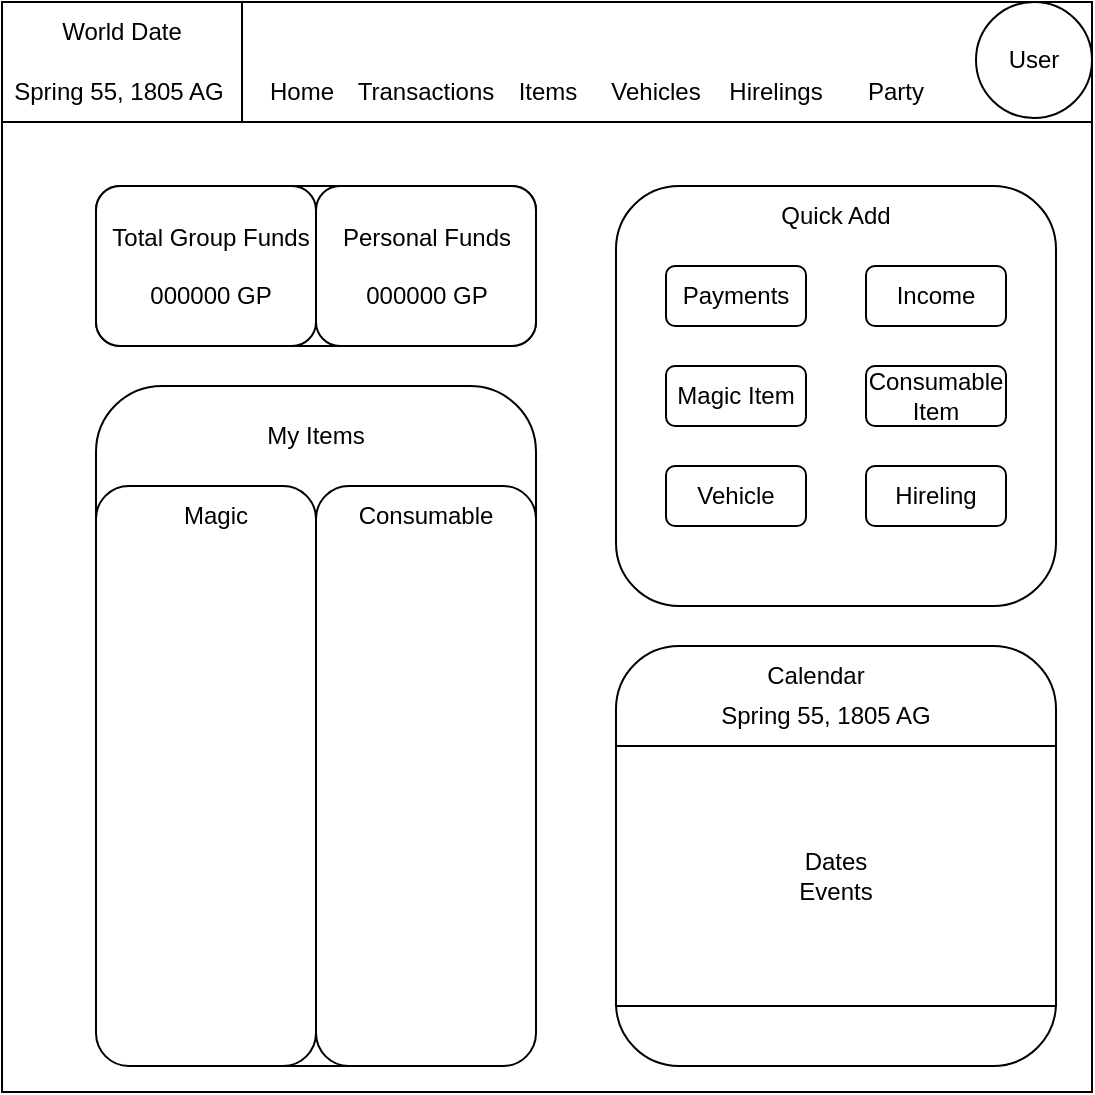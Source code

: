 <mxfile version="24.7.17">
  <diagram name="Page-1" id="vCg_MlWZA_7JhtkfMOp2">
    <mxGraphModel dx="2074" dy="1104" grid="1" gridSize="10" guides="1" tooltips="1" connect="1" arrows="1" fold="1" page="1" pageScale="1" pageWidth="850" pageHeight="1100" math="0" shadow="0">
      <root>
        <mxCell id="0" />
        <mxCell id="1" parent="0" />
        <mxCell id="FswJCTiF_LaIAhzLPm2B-1" value="" style="whiteSpace=wrap;html=1;aspect=fixed;" parent="1" vertex="1">
          <mxGeometry x="153" y="278" width="545" height="545" as="geometry" />
        </mxCell>
        <mxCell id="FswJCTiF_LaIAhzLPm2B-22" value="" style="rounded=1;whiteSpace=wrap;html=1;rotation=0;" parent="1" vertex="1">
          <mxGeometry x="200" y="470" width="220" height="340" as="geometry" />
        </mxCell>
        <mxCell id="FswJCTiF_LaIAhzLPm2B-2" value="" style="rounded=0;whiteSpace=wrap;html=1;" parent="1" vertex="1">
          <mxGeometry x="153" y="278" width="545" height="60" as="geometry" />
        </mxCell>
        <mxCell id="FswJCTiF_LaIAhzLPm2B-3" value="Home" style="text;html=1;align=center;verticalAlign=middle;whiteSpace=wrap;rounded=0;" parent="1" vertex="1">
          <mxGeometry x="273" y="308" width="60" height="30" as="geometry" />
        </mxCell>
        <mxCell id="FswJCTiF_LaIAhzLPm2B-4" value="Transactions" style="text;html=1;align=center;verticalAlign=middle;whiteSpace=wrap;rounded=0;" parent="1" vertex="1">
          <mxGeometry x="335" y="308" width="60" height="30" as="geometry" />
        </mxCell>
        <mxCell id="FswJCTiF_LaIAhzLPm2B-5" value="Items" style="text;html=1;align=center;verticalAlign=middle;whiteSpace=wrap;rounded=0;" parent="1" vertex="1">
          <mxGeometry x="395.5" y="308" width="60" height="30" as="geometry" />
        </mxCell>
        <mxCell id="FswJCTiF_LaIAhzLPm2B-6" value="Vehicles" style="text;html=1;align=center;verticalAlign=middle;whiteSpace=wrap;rounded=0;" parent="1" vertex="1">
          <mxGeometry x="450" y="308" width="60" height="30" as="geometry" />
        </mxCell>
        <mxCell id="FswJCTiF_LaIAhzLPm2B-7" value="" style="rounded=1;whiteSpace=wrap;html=1;" parent="1" vertex="1">
          <mxGeometry x="200" y="370" width="220" height="80" as="geometry" />
        </mxCell>
        <mxCell id="FswJCTiF_LaIAhzLPm2B-8" value="" style="rounded=1;whiteSpace=wrap;html=1;rotation=0;" parent="1" vertex="1">
          <mxGeometry x="200" y="370" width="110" height="80" as="geometry" />
        </mxCell>
        <mxCell id="FswJCTiF_LaIAhzLPm2B-11" value="Total Group Funds&lt;div&gt;&lt;br&gt;&lt;/div&gt;&lt;div&gt;000000 GP&lt;/div&gt;" style="text;html=1;align=center;verticalAlign=middle;whiteSpace=wrap;rounded=0;" parent="1" vertex="1">
          <mxGeometry x="200" y="395" width="115" height="30" as="geometry" />
        </mxCell>
        <mxCell id="FswJCTiF_LaIAhzLPm2B-21" value="My Items" style="text;html=1;align=center;verticalAlign=middle;whiteSpace=wrap;rounded=0;" parent="1" vertex="1">
          <mxGeometry x="261.25" y="480" width="97.5" height="30" as="geometry" />
        </mxCell>
        <mxCell id="FswJCTiF_LaIAhzLPm2B-23" value="" style="rounded=1;whiteSpace=wrap;html=1;rotation=0;" parent="1" vertex="1">
          <mxGeometry x="200" y="520" width="110" height="290" as="geometry" />
        </mxCell>
        <mxCell id="FswJCTiF_LaIAhzLPm2B-24" value="" style="rounded=1;whiteSpace=wrap;html=1;rotation=0;" parent="1" vertex="1">
          <mxGeometry x="310" y="520" width="110" height="290" as="geometry" />
        </mxCell>
        <mxCell id="FswJCTiF_LaIAhzLPm2B-26" value="Magic" style="text;html=1;align=center;verticalAlign=middle;whiteSpace=wrap;rounded=0;" parent="1" vertex="1">
          <mxGeometry x="230" y="520" width="60" height="30" as="geometry" />
        </mxCell>
        <mxCell id="FswJCTiF_LaIAhzLPm2B-27" value="Consumable" style="text;html=1;align=center;verticalAlign=middle;whiteSpace=wrap;rounded=0;" parent="1" vertex="1">
          <mxGeometry x="335" y="520" width="60" height="30" as="geometry" />
        </mxCell>
        <mxCell id="FswJCTiF_LaIAhzLPm2B-29" value="" style="rounded=1;whiteSpace=wrap;html=1;" parent="1" vertex="1">
          <mxGeometry x="460" y="370" width="220" height="210" as="geometry" />
        </mxCell>
        <mxCell id="FswJCTiF_LaIAhzLPm2B-31" value="Quick Add" style="text;html=1;align=center;verticalAlign=middle;whiteSpace=wrap;rounded=0;" parent="1" vertex="1">
          <mxGeometry x="540" y="370" width="60" height="30" as="geometry" />
        </mxCell>
        <mxCell id="FswJCTiF_LaIAhzLPm2B-40" value="Payments" style="rounded=1;whiteSpace=wrap;html=1;" parent="1" vertex="1">
          <mxGeometry x="485" y="410" width="70" height="30" as="geometry" />
        </mxCell>
        <mxCell id="FswJCTiF_LaIAhzLPm2B-42" value="Income" style="rounded=1;whiteSpace=wrap;html=1;" parent="1" vertex="1">
          <mxGeometry x="585" y="410" width="70" height="30" as="geometry" />
        </mxCell>
        <mxCell id="Oj-qqzSFDpNQHxymD31w-1" value="" style="rounded=0;whiteSpace=wrap;html=1;" parent="1" vertex="1">
          <mxGeometry x="153" y="278" width="120" height="60" as="geometry" />
        </mxCell>
        <mxCell id="Oj-qqzSFDpNQHxymD31w-2" value="World Date" style="text;html=1;align=center;verticalAlign=middle;whiteSpace=wrap;rounded=0;" parent="1" vertex="1">
          <mxGeometry x="173" y="278" width="80" height="30" as="geometry" />
        </mxCell>
        <mxCell id="Oj-qqzSFDpNQHxymD31w-3" value="Spring 55, 1805 AG" style="text;html=1;align=center;verticalAlign=middle;whiteSpace=wrap;rounded=0;" parent="1" vertex="1">
          <mxGeometry x="153" y="308" width="117" height="30" as="geometry" />
        </mxCell>
        <mxCell id="Oj-qqzSFDpNQHxymD31w-4" value="User" style="ellipse;whiteSpace=wrap;html=1;aspect=fixed;" parent="1" vertex="1">
          <mxGeometry x="640" y="278" width="58" height="58" as="geometry" />
        </mxCell>
        <mxCell id="6patIUCJZrtDe3UxFChC-3" value="Magic Item" style="rounded=1;whiteSpace=wrap;html=1;" vertex="1" parent="1">
          <mxGeometry x="485" y="460" width="70" height="30" as="geometry" />
        </mxCell>
        <mxCell id="6patIUCJZrtDe3UxFChC-4" value="Consumable Item" style="rounded=1;whiteSpace=wrap;html=1;" vertex="1" parent="1">
          <mxGeometry x="585" y="460" width="70" height="30" as="geometry" />
        </mxCell>
        <mxCell id="6patIUCJZrtDe3UxFChC-5" value="Vehicle" style="rounded=1;whiteSpace=wrap;html=1;" vertex="1" parent="1">
          <mxGeometry x="485" y="510" width="70" height="30" as="geometry" />
        </mxCell>
        <mxCell id="6patIUCJZrtDe3UxFChC-6" value="Hireling" style="rounded=1;whiteSpace=wrap;html=1;" vertex="1" parent="1">
          <mxGeometry x="585" y="510" width="70" height="30" as="geometry" />
        </mxCell>
        <mxCell id="6patIUCJZrtDe3UxFChC-8" value="" style="rounded=1;whiteSpace=wrap;html=1;rotation=0;" vertex="1" parent="1">
          <mxGeometry x="310" y="370" width="110" height="80" as="geometry" />
        </mxCell>
        <mxCell id="FswJCTiF_LaIAhzLPm2B-16" value="Personal Funds&lt;div&gt;&lt;br&gt;&lt;/div&gt;&lt;div&gt;000000 GP&lt;/div&gt;" style="text;html=1;align=center;verticalAlign=middle;whiteSpace=wrap;rounded=0;" parent="1" vertex="1">
          <mxGeometry x="307.5" y="395" width="115" height="30" as="geometry" />
        </mxCell>
        <mxCell id="6patIUCJZrtDe3UxFChC-11" value="Hirelings" style="text;html=1;align=center;verticalAlign=middle;whiteSpace=wrap;rounded=0;" vertex="1" parent="1">
          <mxGeometry x="510" y="308" width="60" height="30" as="geometry" />
        </mxCell>
        <mxCell id="6patIUCJZrtDe3UxFChC-12" value="Party" style="text;html=1;align=center;verticalAlign=middle;whiteSpace=wrap;rounded=0;" vertex="1" parent="1">
          <mxGeometry x="570" y="308" width="60" height="30" as="geometry" />
        </mxCell>
        <mxCell id="6patIUCJZrtDe3UxFChC-13" value="" style="rounded=1;whiteSpace=wrap;html=1;" vertex="1" parent="1">
          <mxGeometry x="460" y="600" width="220" height="210" as="geometry" />
        </mxCell>
        <mxCell id="6patIUCJZrtDe3UxFChC-14" value="Spring 55, 1805 AG" style="text;html=1;align=center;verticalAlign=middle;whiteSpace=wrap;rounded=0;" vertex="1" parent="1">
          <mxGeometry x="500" y="620" width="130" height="30" as="geometry" />
        </mxCell>
        <mxCell id="6patIUCJZrtDe3UxFChC-15" value="Calendar" style="text;html=1;align=center;verticalAlign=middle;whiteSpace=wrap;rounded=0;" vertex="1" parent="1">
          <mxGeometry x="530" y="600" width="60" height="30" as="geometry" />
        </mxCell>
        <mxCell id="6patIUCJZrtDe3UxFChC-16" value="Dates&lt;br&gt;Events" style="rounded=0;whiteSpace=wrap;html=1;" vertex="1" parent="1">
          <mxGeometry x="460" y="650" width="220" height="130" as="geometry" />
        </mxCell>
      </root>
    </mxGraphModel>
  </diagram>
</mxfile>
